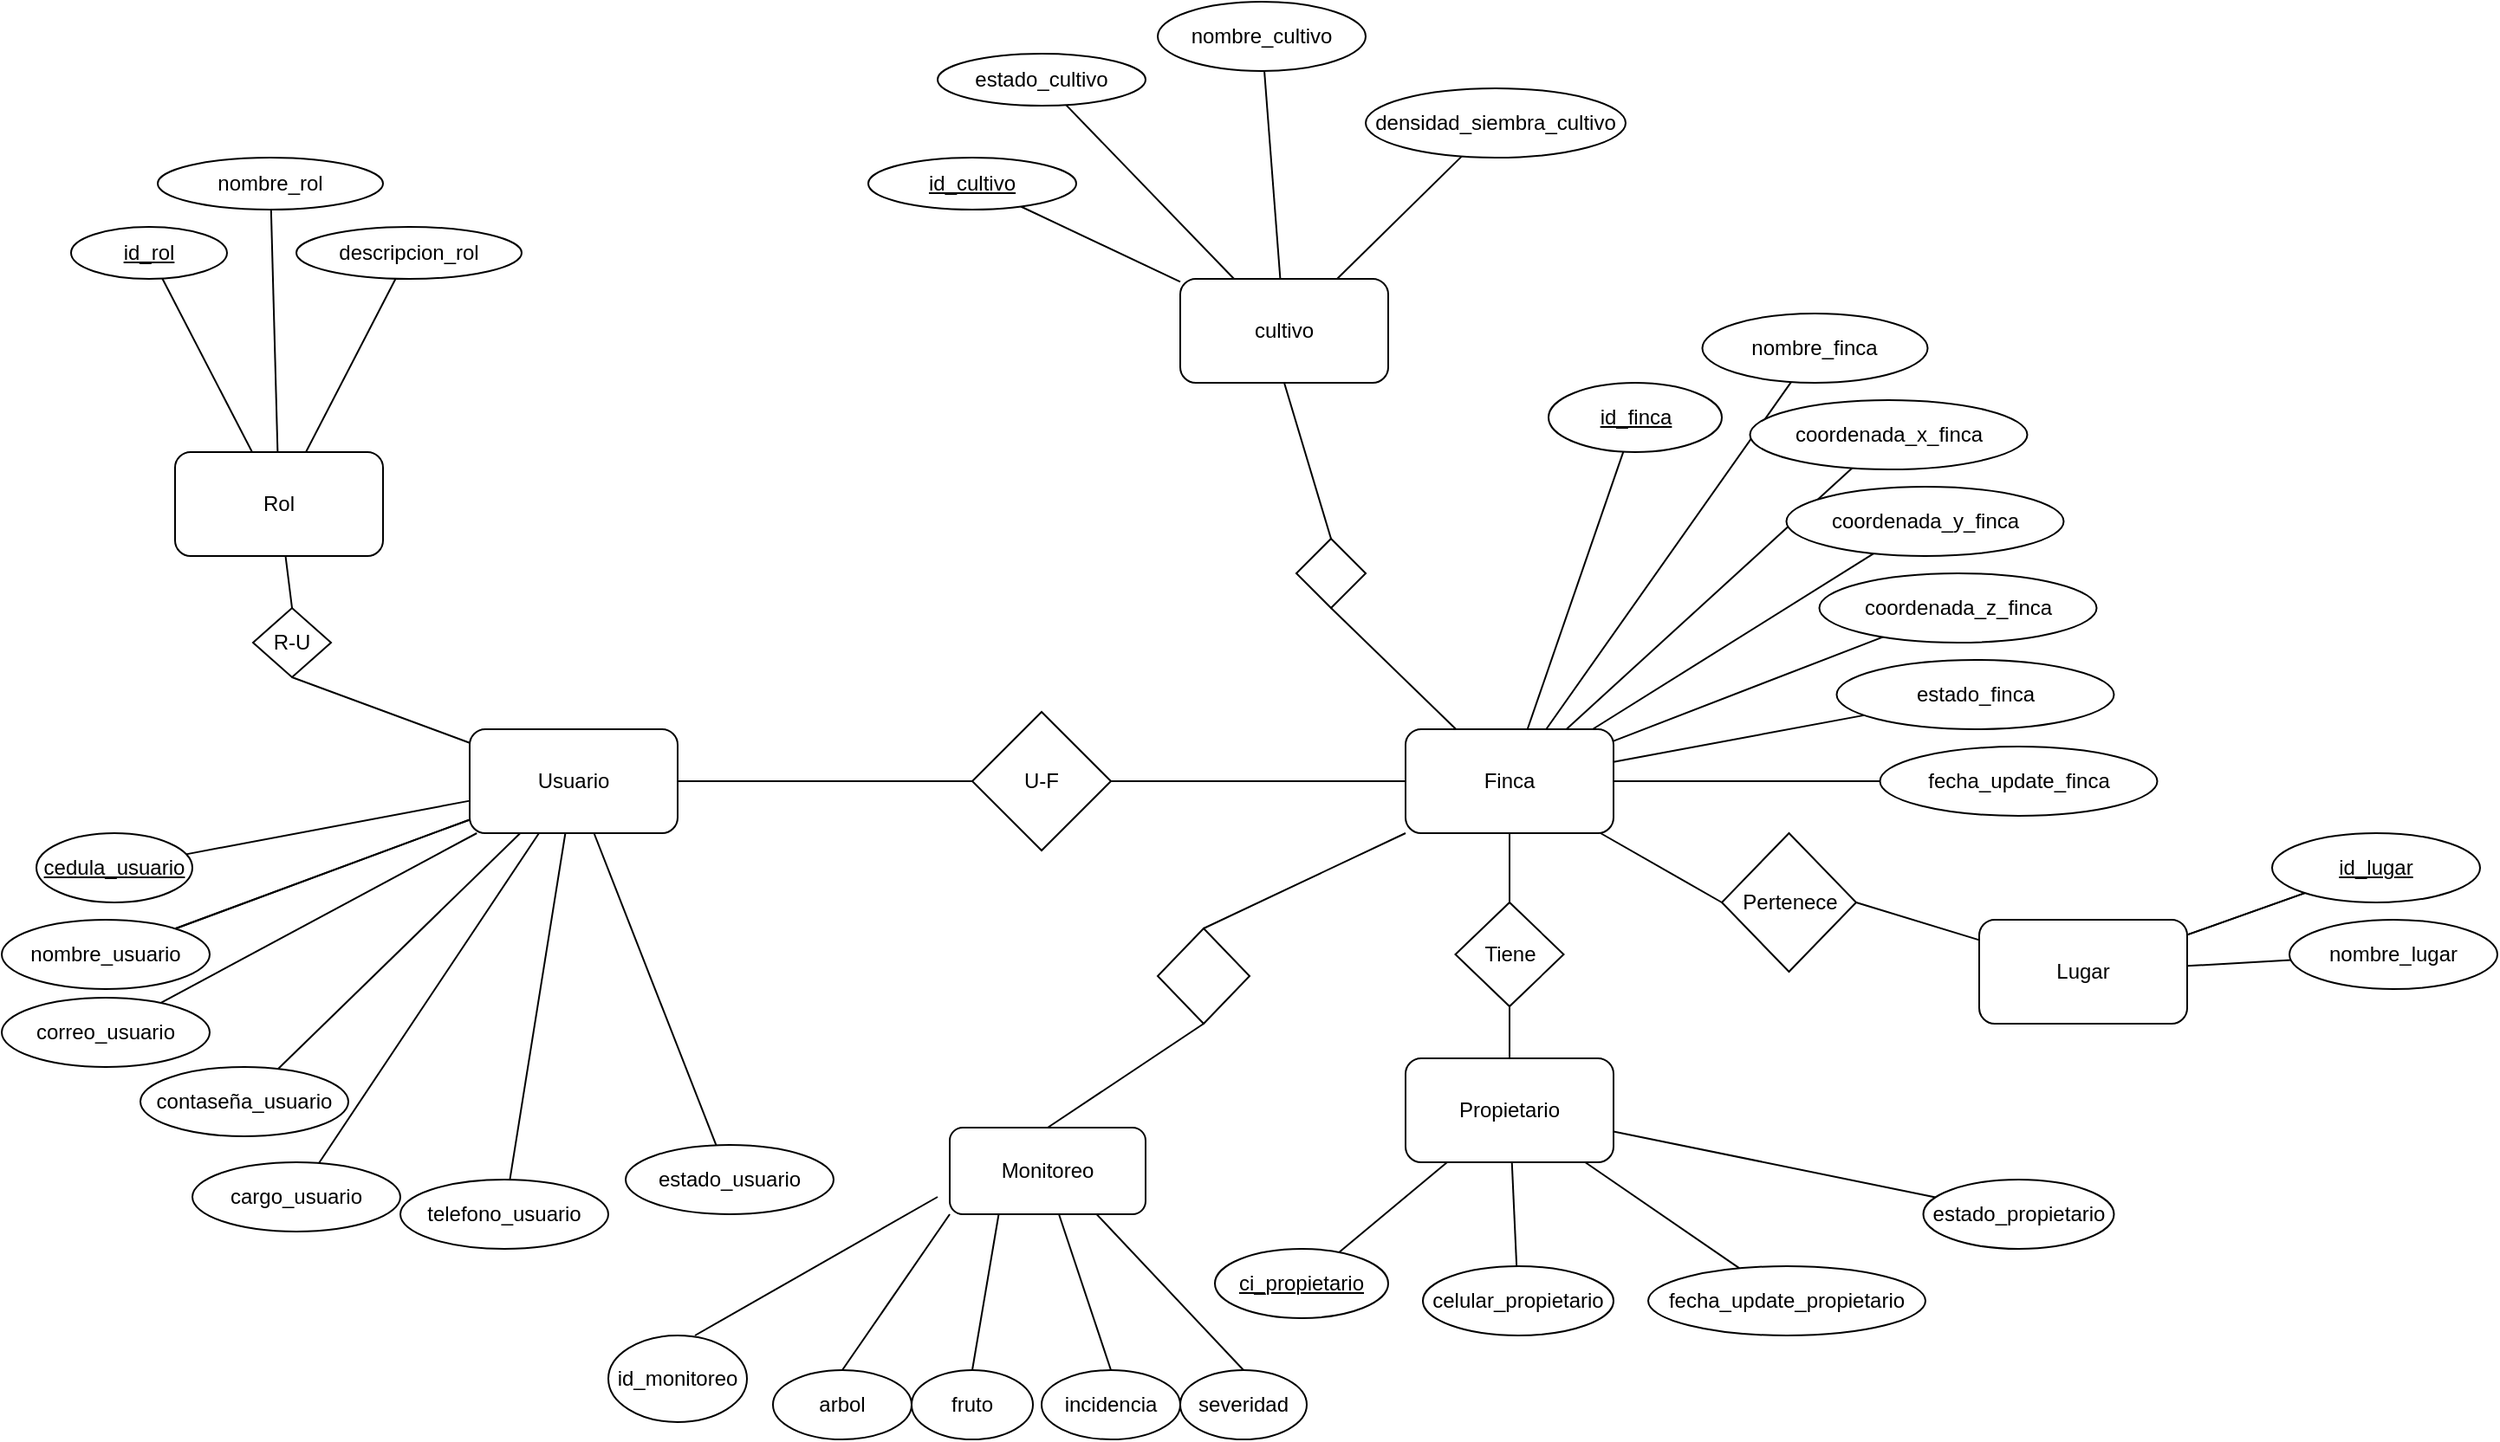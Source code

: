 <mxfile>
    <diagram id="jyW8JxsWtq4WicKM2LIg" name="modeloRelacional">
        <mxGraphModel dx="1747" dy="912" grid="1" gridSize="10" guides="1" tooltips="1" connect="1" arrows="1" fold="1" page="1" pageScale="1" pageWidth="827" pageHeight="1169" math="0" shadow="0">
            <root>
                <mxCell id="0"/>
                <mxCell id="1" parent="0"/>
                <mxCell id="qd1KYu5MEd3o7Prh5PEI-12" value="" style="edgeStyle=none;rounded=0;orthogonalLoop=1;jettySize=auto;html=1;endArrow=none;endFill=0;" edge="1" parent="1" source="2" target="qd1KYu5MEd3o7Prh5PEI-11">
                    <mxGeometry relative="1" as="geometry"/>
                </mxCell>
                <mxCell id="qd1KYu5MEd3o7Prh5PEI-14" value="" style="edgeStyle=none;rounded=0;orthogonalLoop=1;jettySize=auto;html=1;endArrow=none;endFill=0;entryX=0.5;entryY=1;entryDx=0;entryDy=0;" edge="1" parent="1" source="2" target="qd1KYu5MEd3o7Prh5PEI-13">
                    <mxGeometry relative="1" as="geometry"/>
                </mxCell>
                <mxCell id="qd1KYu5MEd3o7Prh5PEI-19" value="" style="edgeStyle=none;rounded=0;orthogonalLoop=1;jettySize=auto;html=1;endArrow=none;endFill=0;" edge="1" parent="1" source="2" target="qd1KYu5MEd3o7Prh5PEI-11">
                    <mxGeometry relative="1" as="geometry"/>
                </mxCell>
                <mxCell id="qd1KYu5MEd3o7Prh5PEI-27" style="edgeStyle=none;rounded=0;orthogonalLoop=1;jettySize=auto;html=1;endArrow=none;endFill=0;" edge="1" parent="1" source="2" target="qd1KYu5MEd3o7Prh5PEI-20">
                    <mxGeometry relative="1" as="geometry"/>
                </mxCell>
                <mxCell id="qd1KYu5MEd3o7Prh5PEI-28" style="edgeStyle=none;rounded=0;orthogonalLoop=1;jettySize=auto;html=1;endArrow=none;endFill=0;" edge="1" parent="1" source="2" target="qd1KYu5MEd3o7Prh5PEI-22">
                    <mxGeometry relative="1" as="geometry"/>
                </mxCell>
                <mxCell id="qd1KYu5MEd3o7Prh5PEI-29" style="edgeStyle=none;rounded=0;orthogonalLoop=1;jettySize=auto;html=1;endArrow=none;endFill=0;" edge="1" parent="1" source="2" target="qd1KYu5MEd3o7Prh5PEI-23">
                    <mxGeometry relative="1" as="geometry"/>
                </mxCell>
                <mxCell id="qd1KYu5MEd3o7Prh5PEI-32" style="edgeStyle=none;rounded=0;orthogonalLoop=1;jettySize=auto;html=1;endArrow=none;endFill=0;" edge="1" parent="1" source="2" target="qd1KYu5MEd3o7Prh5PEI-25">
                    <mxGeometry relative="1" as="geometry"/>
                </mxCell>
                <mxCell id="qd1KYu5MEd3o7Prh5PEI-33" style="edgeStyle=none;rounded=0;orthogonalLoop=1;jettySize=auto;html=1;endArrow=none;endFill=0;" edge="1" parent="1" source="2" target="qd1KYu5MEd3o7Prh5PEI-26">
                    <mxGeometry relative="1" as="geometry"/>
                </mxCell>
                <mxCell id="qd1KYu5MEd3o7Prh5PEI-34" style="edgeStyle=none;rounded=0;orthogonalLoop=1;jettySize=auto;html=1;endArrow=none;endFill=0;" edge="1" parent="1" source="2" target="qd1KYu5MEd3o7Prh5PEI-21">
                    <mxGeometry relative="1" as="geometry"/>
                </mxCell>
                <mxCell id="qd1KYu5MEd3o7Prh5PEI-100" value="" style="edgeStyle=none;rounded=0;orthogonalLoop=1;jettySize=auto;html=1;endArrow=none;endFill=0;" edge="1" parent="1" source="2" target="qd1KYu5MEd3o7Prh5PEI-99">
                    <mxGeometry relative="1" as="geometry"/>
                </mxCell>
                <mxCell id="2" value="Usuario" style="rounded=1;whiteSpace=wrap;html=1;" parent="1" vertex="1">
                    <mxGeometry x="310" y="480" width="120" height="60" as="geometry"/>
                </mxCell>
                <mxCell id="qd1KYu5MEd3o7Prh5PEI-6" style="rounded=0;orthogonalLoop=1;jettySize=auto;html=1;endArrow=none;endFill=0;" edge="1" parent="1" source="qd1KYu5MEd3o7Prh5PEI-2" target="qd1KYu5MEd3o7Prh5PEI-3">
                    <mxGeometry relative="1" as="geometry"/>
                </mxCell>
                <mxCell id="qd1KYu5MEd3o7Prh5PEI-7" style="rounded=0;orthogonalLoop=1;jettySize=auto;html=1;endArrow=none;endFill=0;" edge="1" parent="1" source="qd1KYu5MEd3o7Prh5PEI-2" target="qd1KYu5MEd3o7Prh5PEI-5">
                    <mxGeometry relative="1" as="geometry"/>
                </mxCell>
                <mxCell id="qd1KYu5MEd3o7Prh5PEI-8" style="edgeStyle=none;rounded=0;orthogonalLoop=1;jettySize=auto;html=1;endArrow=none;endFill=0;" edge="1" parent="1" source="qd1KYu5MEd3o7Prh5PEI-2" target="qd1KYu5MEd3o7Prh5PEI-4">
                    <mxGeometry relative="1" as="geometry"/>
                </mxCell>
                <mxCell id="qd1KYu5MEd3o7Prh5PEI-15" style="edgeStyle=none;rounded=0;orthogonalLoop=1;jettySize=auto;html=1;entryX=0.5;entryY=0;entryDx=0;entryDy=0;endArrow=none;endFill=0;" edge="1" parent="1" source="qd1KYu5MEd3o7Prh5PEI-2" target="qd1KYu5MEd3o7Prh5PEI-13">
                    <mxGeometry relative="1" as="geometry"/>
                </mxCell>
                <mxCell id="qd1KYu5MEd3o7Prh5PEI-2" value="Rol" style="rounded=1;whiteSpace=wrap;html=1;" vertex="1" parent="1">
                    <mxGeometry x="140" y="320" width="120" height="60" as="geometry"/>
                </mxCell>
                <mxCell id="qd1KYu5MEd3o7Prh5PEI-3" value="&lt;u&gt;id_rol&lt;/u&gt;" style="ellipse;whiteSpace=wrap;html=1;" vertex="1" parent="1">
                    <mxGeometry x="80" y="190" width="90" height="30" as="geometry"/>
                </mxCell>
                <mxCell id="qd1KYu5MEd3o7Prh5PEI-4" value="nombre_rol" style="ellipse;whiteSpace=wrap;html=1;" vertex="1" parent="1">
                    <mxGeometry x="130" y="150" width="130" height="30" as="geometry"/>
                </mxCell>
                <mxCell id="qd1KYu5MEd3o7Prh5PEI-5" value="descripcion_rol" style="ellipse;whiteSpace=wrap;html=1;" vertex="1" parent="1">
                    <mxGeometry x="210" y="190" width="130" height="30" as="geometry"/>
                </mxCell>
                <mxCell id="qd1KYu5MEd3o7Prh5PEI-11" value="nombre_usuario" style="ellipse;whiteSpace=wrap;html=1;rounded=1;" vertex="1" parent="1">
                    <mxGeometry x="40" y="590" width="120" height="40" as="geometry"/>
                </mxCell>
                <mxCell id="qd1KYu5MEd3o7Prh5PEI-13" value="R-U" style="rhombus;whiteSpace=wrap;html=1;rounded=1;arcSize=0;" vertex="1" parent="1">
                    <mxGeometry x="185" y="410" width="45" height="40" as="geometry"/>
                </mxCell>
                <mxCell id="qd1KYu5MEd3o7Prh5PEI-20" value="&lt;u&gt;cedula_usuario&lt;/u&gt;" style="ellipse;whiteSpace=wrap;html=1;rounded=1;" vertex="1" parent="1">
                    <mxGeometry x="60" y="540" width="90" height="40" as="geometry"/>
                </mxCell>
                <mxCell id="qd1KYu5MEd3o7Prh5PEI-21" value="correo_usuario" style="ellipse;whiteSpace=wrap;html=1;rounded=1;" vertex="1" parent="1">
                    <mxGeometry x="40" y="635" width="120" height="40" as="geometry"/>
                </mxCell>
                <mxCell id="qd1KYu5MEd3o7Prh5PEI-22" value="cargo_usuario" style="ellipse;whiteSpace=wrap;html=1;rounded=1;" vertex="1" parent="1">
                    <mxGeometry x="150" y="730" width="120" height="40" as="geometry"/>
                </mxCell>
                <mxCell id="qd1KYu5MEd3o7Prh5PEI-23" value="telefono_usuario" style="ellipse;whiteSpace=wrap;html=1;rounded=1;" vertex="1" parent="1">
                    <mxGeometry x="270" y="740" width="120" height="40" as="geometry"/>
                </mxCell>
                <mxCell id="qd1KYu5MEd3o7Prh5PEI-25" value="estado_usuario" style="ellipse;whiteSpace=wrap;html=1;rounded=1;" vertex="1" parent="1">
                    <mxGeometry x="400" y="720" width="120" height="40" as="geometry"/>
                </mxCell>
                <mxCell id="qd1KYu5MEd3o7Prh5PEI-26" value="contaseña_usuario" style="ellipse;whiteSpace=wrap;html=1;rounded=1;" vertex="1" parent="1">
                    <mxGeometry x="120" y="675" width="120" height="40" as="geometry"/>
                </mxCell>
                <mxCell id="qd1KYu5MEd3o7Prh5PEI-37" value="" style="edgeStyle=none;rounded=0;orthogonalLoop=1;jettySize=auto;html=1;endArrow=none;endFill=0;" edge="1" parent="1" source="qd1KYu5MEd3o7Prh5PEI-35" target="qd1KYu5MEd3o7Prh5PEI-36">
                    <mxGeometry relative="1" as="geometry"/>
                </mxCell>
                <mxCell id="qd1KYu5MEd3o7Prh5PEI-41" style="edgeStyle=none;rounded=0;orthogonalLoop=1;jettySize=auto;html=1;endArrow=none;endFill=0;" edge="1" parent="1" source="qd1KYu5MEd3o7Prh5PEI-35" target="qd1KYu5MEd3o7Prh5PEI-39">
                    <mxGeometry relative="1" as="geometry"/>
                </mxCell>
                <mxCell id="qd1KYu5MEd3o7Prh5PEI-42" style="edgeStyle=none;rounded=0;orthogonalLoop=1;jettySize=auto;html=1;endArrow=none;endFill=0;" edge="1" parent="1" source="qd1KYu5MEd3o7Prh5PEI-35" target="qd1KYu5MEd3o7Prh5PEI-40">
                    <mxGeometry relative="1" as="geometry"/>
                </mxCell>
                <mxCell id="qd1KYu5MEd3o7Prh5PEI-35" value="cultivo" style="rounded=1;whiteSpace=wrap;html=1;" vertex="1" parent="1">
                    <mxGeometry x="720" y="220" width="120" height="60" as="geometry"/>
                </mxCell>
                <mxCell id="qd1KYu5MEd3o7Prh5PEI-36" value="&lt;u&gt;id_cultivo&lt;/u&gt;" style="ellipse;whiteSpace=wrap;html=1;rounded=1;" vertex="1" parent="1">
                    <mxGeometry x="540" y="150" width="120" height="30" as="geometry"/>
                </mxCell>
                <mxCell id="qd1KYu5MEd3o7Prh5PEI-39" value="nombre_cultivo" style="ellipse;whiteSpace=wrap;html=1;rounded=1;" vertex="1" parent="1">
                    <mxGeometry x="707" y="60" width="120" height="40" as="geometry"/>
                </mxCell>
                <mxCell id="qd1KYu5MEd3o7Prh5PEI-40" value="densidad_siembra_cultivo" style="ellipse;whiteSpace=wrap;html=1;rounded=1;" vertex="1" parent="1">
                    <mxGeometry x="827" y="110" width="150" height="40" as="geometry"/>
                </mxCell>
                <mxCell id="qd1KYu5MEd3o7Prh5PEI-45" value="" style="edgeStyle=none;rounded=0;orthogonalLoop=1;jettySize=auto;html=1;endArrow=none;endFill=0;" edge="1" parent="1" source="qd1KYu5MEd3o7Prh5PEI-43" target="qd1KYu5MEd3o7Prh5PEI-44">
                    <mxGeometry relative="1" as="geometry"/>
                </mxCell>
                <mxCell id="qd1KYu5MEd3o7Prh5PEI-47" style="edgeStyle=none;rounded=0;orthogonalLoop=1;jettySize=auto;html=1;endArrow=none;endFill=0;" edge="1" parent="1" source="qd1KYu5MEd3o7Prh5PEI-43" target="qd1KYu5MEd3o7Prh5PEI-46">
                    <mxGeometry relative="1" as="geometry"/>
                </mxCell>
                <mxCell id="qd1KYu5MEd3o7Prh5PEI-58" value="" style="edgeStyle=none;rounded=0;orthogonalLoop=1;jettySize=auto;html=1;endArrow=none;endFill=0;entryX=0.5;entryY=0;entryDx=0;entryDy=0;" edge="1" parent="1" source="qd1KYu5MEd3o7Prh5PEI-43" target="qd1KYu5MEd3o7Prh5PEI-57">
                    <mxGeometry relative="1" as="geometry"/>
                </mxCell>
                <mxCell id="qd1KYu5MEd3o7Prh5PEI-63" style="edgeStyle=none;rounded=0;orthogonalLoop=1;jettySize=auto;html=1;endArrow=none;endFill=0;" edge="1" parent="1" source="qd1KYu5MEd3o7Prh5PEI-43" target="qd1KYu5MEd3o7Prh5PEI-60">
                    <mxGeometry relative="1" as="geometry"/>
                </mxCell>
                <mxCell id="qd1KYu5MEd3o7Prh5PEI-64" style="edgeStyle=none;rounded=0;orthogonalLoop=1;jettySize=auto;html=1;endArrow=none;endFill=0;" edge="1" parent="1" source="qd1KYu5MEd3o7Prh5PEI-43" target="qd1KYu5MEd3o7Prh5PEI-61">
                    <mxGeometry relative="1" as="geometry"/>
                </mxCell>
                <mxCell id="qd1KYu5MEd3o7Prh5PEI-65" style="edgeStyle=none;rounded=0;orthogonalLoop=1;jettySize=auto;html=1;endArrow=none;endFill=0;" edge="1" parent="1" source="qd1KYu5MEd3o7Prh5PEI-43" target="qd1KYu5MEd3o7Prh5PEI-62">
                    <mxGeometry relative="1" as="geometry"/>
                </mxCell>
                <mxCell id="qd1KYu5MEd3o7Prh5PEI-69" value="" style="edgeStyle=none;rounded=0;orthogonalLoop=1;jettySize=auto;html=1;endArrow=none;endFill=0;entryX=0.5;entryY=1;entryDx=0;entryDy=0;" edge="1" parent="1" source="qd1KYu5MEd3o7Prh5PEI-43" target="qd1KYu5MEd3o7Prh5PEI-68">
                    <mxGeometry relative="1" as="geometry"/>
                </mxCell>
                <mxCell id="qd1KYu5MEd3o7Prh5PEI-77" style="edgeStyle=none;rounded=0;orthogonalLoop=1;jettySize=auto;html=1;endArrow=none;endFill=0;" edge="1" parent="1" source="qd1KYu5MEd3o7Prh5PEI-43" target="qd1KYu5MEd3o7Prh5PEI-76">
                    <mxGeometry relative="1" as="geometry"/>
                </mxCell>
                <mxCell id="qd1KYu5MEd3o7Prh5PEI-95" value="" style="edgeStyle=none;rounded=0;orthogonalLoop=1;jettySize=auto;html=1;endArrow=none;endFill=0;entryX=0;entryY=0.5;entryDx=0;entryDy=0;" edge="1" parent="1" source="qd1KYu5MEd3o7Prh5PEI-43" target="qd1KYu5MEd3o7Prh5PEI-94">
                    <mxGeometry relative="1" as="geometry"/>
                </mxCell>
                <mxCell id="qd1KYu5MEd3o7Prh5PEI-101" style="edgeStyle=none;rounded=0;orthogonalLoop=1;jettySize=auto;html=1;endArrow=none;endFill=0;entryX=1;entryY=0.5;entryDx=0;entryDy=0;" edge="1" parent="1" source="qd1KYu5MEd3o7Prh5PEI-43" target="qd1KYu5MEd3o7Prh5PEI-99">
                    <mxGeometry relative="1" as="geometry">
                        <mxPoint x="560" y="500" as="targetPoint"/>
                    </mxGeometry>
                </mxCell>
                <mxCell id="qd1KYu5MEd3o7Prh5PEI-105" style="edgeStyle=none;rounded=0;orthogonalLoop=1;jettySize=auto;html=1;endArrow=none;endFill=0;" edge="1" parent="1" source="qd1KYu5MEd3o7Prh5PEI-43" target="qd1KYu5MEd3o7Prh5PEI-104">
                    <mxGeometry relative="1" as="geometry"/>
                </mxCell>
                <mxCell id="qd1KYu5MEd3o7Prh5PEI-43" value="Finca" style="rounded=1;whiteSpace=wrap;html=1;" vertex="1" parent="1">
                    <mxGeometry x="850" y="480" width="120" height="60" as="geometry"/>
                </mxCell>
                <mxCell id="qd1KYu5MEd3o7Prh5PEI-44" value="&lt;u&gt;id_finca&lt;/u&gt;" style="ellipse;whiteSpace=wrap;html=1;rounded=1;" vertex="1" parent="1">
                    <mxGeometry x="932.5" y="280" width="100" height="40" as="geometry"/>
                </mxCell>
                <mxCell id="qd1KYu5MEd3o7Prh5PEI-46" value="nombre_finca" style="ellipse;whiteSpace=wrap;html=1;rounded=1;" vertex="1" parent="1">
                    <mxGeometry x="1021.25" y="240" width="130" height="40" as="geometry"/>
                </mxCell>
                <mxCell id="qd1KYu5MEd3o7Prh5PEI-50" value="" style="edgeStyle=none;rounded=0;orthogonalLoop=1;jettySize=auto;html=1;endArrow=none;endFill=0;" edge="1" parent="1" source="qd1KYu5MEd3o7Prh5PEI-48" target="qd1KYu5MEd3o7Prh5PEI-49">
                    <mxGeometry relative="1" as="geometry"/>
                </mxCell>
                <mxCell id="qd1KYu5MEd3o7Prh5PEI-54" style="edgeStyle=none;rounded=0;orthogonalLoop=1;jettySize=auto;html=1;endArrow=none;endFill=0;" edge="1" parent="1" source="qd1KYu5MEd3o7Prh5PEI-48" target="qd1KYu5MEd3o7Prh5PEI-53">
                    <mxGeometry relative="1" as="geometry"/>
                </mxCell>
                <mxCell id="qd1KYu5MEd3o7Prh5PEI-56" style="edgeStyle=none;rounded=0;orthogonalLoop=1;jettySize=auto;html=1;endArrow=none;endFill=0;" edge="1" parent="1" source="qd1KYu5MEd3o7Prh5PEI-48" target="qd1KYu5MEd3o7Prh5PEI-52">
                    <mxGeometry relative="1" as="geometry"/>
                </mxCell>
                <mxCell id="qd1KYu5MEd3o7Prh5PEI-59" style="edgeStyle=none;rounded=0;orthogonalLoop=1;jettySize=auto;html=1;entryX=0.5;entryY=1;entryDx=0;entryDy=0;endArrow=none;endFill=0;" edge="1" parent="1" source="qd1KYu5MEd3o7Prh5PEI-48" target="qd1KYu5MEd3o7Prh5PEI-57">
                    <mxGeometry relative="1" as="geometry"/>
                </mxCell>
                <mxCell id="qd1KYu5MEd3o7Prh5PEI-81" style="edgeStyle=none;rounded=0;orthogonalLoop=1;jettySize=auto;html=1;endArrow=none;endFill=0;" edge="1" parent="1" source="qd1KYu5MEd3o7Prh5PEI-48" target="qd1KYu5MEd3o7Prh5PEI-80">
                    <mxGeometry relative="1" as="geometry"/>
                </mxCell>
                <mxCell id="qd1KYu5MEd3o7Prh5PEI-48" value="Propietario" style="rounded=1;whiteSpace=wrap;html=1;" vertex="1" parent="1">
                    <mxGeometry x="850" y="670" width="120" height="60" as="geometry"/>
                </mxCell>
                <mxCell id="qd1KYu5MEd3o7Prh5PEI-49" value="&lt;u&gt;ci_propietario&lt;/u&gt;" style="ellipse;whiteSpace=wrap;html=1;rounded=1;" vertex="1" parent="1">
                    <mxGeometry x="740" y="780" width="100" height="40" as="geometry"/>
                </mxCell>
                <mxCell id="qd1KYu5MEd3o7Prh5PEI-52" value="fecha_update_propietario" style="ellipse;whiteSpace=wrap;html=1;rounded=1;" vertex="1" parent="1">
                    <mxGeometry x="990" y="790" width="160" height="40" as="geometry"/>
                </mxCell>
                <mxCell id="qd1KYu5MEd3o7Prh5PEI-53" value="celular_propietario" style="ellipse;whiteSpace=wrap;html=1;rounded=1;" vertex="1" parent="1">
                    <mxGeometry x="860" y="790" width="110" height="40" as="geometry"/>
                </mxCell>
                <mxCell id="qd1KYu5MEd3o7Prh5PEI-57" value="Tiene" style="rhombus;whiteSpace=wrap;html=1;rounded=1;arcSize=0;" vertex="1" parent="1">
                    <mxGeometry x="878.75" y="580" width="62.5" height="60" as="geometry"/>
                </mxCell>
                <mxCell id="qd1KYu5MEd3o7Prh5PEI-60" value="coordenada_x_finca" style="ellipse;whiteSpace=wrap;html=1;rounded=1;" vertex="1" parent="1">
                    <mxGeometry x="1048.75" y="290" width="160" height="40" as="geometry"/>
                </mxCell>
                <mxCell id="qd1KYu5MEd3o7Prh5PEI-61" value="coordenada_y_finca" style="ellipse;whiteSpace=wrap;html=1;rounded=1;" vertex="1" parent="1">
                    <mxGeometry x="1069.75" y="340" width="160" height="40" as="geometry"/>
                </mxCell>
                <mxCell id="qd1KYu5MEd3o7Prh5PEI-62" value="coordenada_z_finca" style="ellipse;whiteSpace=wrap;html=1;rounded=1;" vertex="1" parent="1">
                    <mxGeometry x="1088.75" y="390" width="160" height="40" as="geometry"/>
                </mxCell>
                <mxCell id="qd1KYu5MEd3o7Prh5PEI-70" style="edgeStyle=none;rounded=0;orthogonalLoop=1;jettySize=auto;html=1;endArrow=none;endFill=0;exitX=0.5;exitY=0;exitDx=0;exitDy=0;entryX=0.5;entryY=1;entryDx=0;entryDy=0;" edge="1" parent="1" source="qd1KYu5MEd3o7Prh5PEI-68" target="qd1KYu5MEd3o7Prh5PEI-35">
                    <mxGeometry relative="1" as="geometry">
                        <mxPoint x="807" y="320" as="targetPoint"/>
                    </mxGeometry>
                </mxCell>
                <mxCell id="qd1KYu5MEd3o7Prh5PEI-68" value="" style="rhombus;whiteSpace=wrap;html=1;rounded=1;arcSize=0;" vertex="1" parent="1">
                    <mxGeometry x="787" y="370" width="40" height="40" as="geometry"/>
                </mxCell>
                <mxCell id="qd1KYu5MEd3o7Prh5PEI-76" value="estado_finca" style="ellipse;whiteSpace=wrap;html=1;rounded=1;" vertex="1" parent="1">
                    <mxGeometry x="1098.75" y="440" width="160" height="40" as="geometry"/>
                </mxCell>
                <mxCell id="qd1KYu5MEd3o7Prh5PEI-80" value="estado_propietario" style="ellipse;whiteSpace=wrap;html=1;rounded=1;" vertex="1" parent="1">
                    <mxGeometry x="1148.75" y="740" width="110" height="40" as="geometry"/>
                </mxCell>
                <mxCell id="qd1KYu5MEd3o7Prh5PEI-87" value="" style="edgeStyle=none;rounded=0;orthogonalLoop=1;jettySize=auto;html=1;endArrow=none;endFill=0;" edge="1" parent="1" source="qd1KYu5MEd3o7Prh5PEI-85" target="qd1KYu5MEd3o7Prh5PEI-86">
                    <mxGeometry relative="1" as="geometry"/>
                </mxCell>
                <mxCell id="qd1KYu5MEd3o7Prh5PEI-89" value="" style="edgeStyle=none;rounded=0;orthogonalLoop=1;jettySize=auto;html=1;endArrow=none;endFill=0;" edge="1" parent="1" source="qd1KYu5MEd3o7Prh5PEI-85" target="qd1KYu5MEd3o7Prh5PEI-86">
                    <mxGeometry relative="1" as="geometry"/>
                </mxCell>
                <mxCell id="qd1KYu5MEd3o7Prh5PEI-91" value="" style="edgeStyle=none;rounded=0;orthogonalLoop=1;jettySize=auto;html=1;endArrow=none;endFill=0;" edge="1" parent="1" source="qd1KYu5MEd3o7Prh5PEI-85" target="qd1KYu5MEd3o7Prh5PEI-90">
                    <mxGeometry relative="1" as="geometry"/>
                </mxCell>
                <mxCell id="qd1KYu5MEd3o7Prh5PEI-96" style="edgeStyle=none;rounded=0;orthogonalLoop=1;jettySize=auto;html=1;entryX=1;entryY=0.5;entryDx=0;entryDy=0;endArrow=none;endFill=0;" edge="1" parent="1" source="qd1KYu5MEd3o7Prh5PEI-85" target="qd1KYu5MEd3o7Prh5PEI-94">
                    <mxGeometry relative="1" as="geometry"/>
                </mxCell>
                <mxCell id="qd1KYu5MEd3o7Prh5PEI-85" value="Lugar" style="rounded=1;whiteSpace=wrap;html=1;" vertex="1" parent="1">
                    <mxGeometry x="1181" y="590" width="120" height="60" as="geometry"/>
                </mxCell>
                <mxCell id="qd1KYu5MEd3o7Prh5PEI-86" value="&lt;u&gt;id_lugar&lt;/u&gt;" style="ellipse;whiteSpace=wrap;html=1;rounded=1;" vertex="1" parent="1">
                    <mxGeometry x="1350" y="540" width="120" height="40" as="geometry"/>
                </mxCell>
                <mxCell id="qd1KYu5MEd3o7Prh5PEI-90" value="nombre_lugar" style="ellipse;whiteSpace=wrap;html=1;rounded=1;" vertex="1" parent="1">
                    <mxGeometry x="1360" y="590" width="120" height="40" as="geometry"/>
                </mxCell>
                <mxCell id="qd1KYu5MEd3o7Prh5PEI-94" value="Pertenece" style="rhombus;whiteSpace=wrap;html=1;rounded=1;arcSize=0;" vertex="1" parent="1">
                    <mxGeometry x="1032.5" y="540" width="77.5" height="80" as="geometry"/>
                </mxCell>
                <mxCell id="qd1KYu5MEd3o7Prh5PEI-98" style="edgeStyle=none;rounded=0;orthogonalLoop=1;jettySize=auto;html=1;endArrow=none;endFill=0;" edge="1" parent="1" source="qd1KYu5MEd3o7Prh5PEI-97" target="qd1KYu5MEd3o7Prh5PEI-35">
                    <mxGeometry relative="1" as="geometry"/>
                </mxCell>
                <mxCell id="qd1KYu5MEd3o7Prh5PEI-97" value="estado_cultivo" style="ellipse;whiteSpace=wrap;html=1;rounded=1;" vertex="1" parent="1">
                    <mxGeometry x="580" y="90" width="120" height="30" as="geometry"/>
                </mxCell>
                <mxCell id="qd1KYu5MEd3o7Prh5PEI-99" value="U-F" style="rhombus;whiteSpace=wrap;html=1;rounded=1;arcSize=0;" vertex="1" parent="1">
                    <mxGeometry x="600" y="470" width="80" height="80" as="geometry"/>
                </mxCell>
                <mxCell id="qd1KYu5MEd3o7Prh5PEI-104" value="fecha_update_finca" style="ellipse;whiteSpace=wrap;html=1;rounded=1;" vertex="1" parent="1">
                    <mxGeometry x="1123.75" y="490" width="160" height="40" as="geometry"/>
                </mxCell>
                <mxCell id="10" value="" style="rhombus;whiteSpace=wrap;html=1;" vertex="1" parent="1">
                    <mxGeometry x="707" y="595" width="53" height="55" as="geometry"/>
                </mxCell>
                <mxCell id="11" value="" style="endArrow=none;html=1;entryX=0;entryY=1;entryDx=0;entryDy=0;exitX=0.5;exitY=0;exitDx=0;exitDy=0;" edge="1" parent="1" source="10" target="qd1KYu5MEd3o7Prh5PEI-43">
                    <mxGeometry width="50" height="50" relative="1" as="geometry">
                        <mxPoint x="650" y="510" as="sourcePoint"/>
                        <mxPoint x="700" y="460" as="targetPoint"/>
                    </mxGeometry>
                </mxCell>
                <mxCell id="12" value="Monitoreo" style="rounded=1;whiteSpace=wrap;html=1;" vertex="1" parent="1">
                    <mxGeometry x="587" y="710" width="113" height="50" as="geometry"/>
                </mxCell>
                <mxCell id="13" value="" style="endArrow=none;html=1;entryX=0.5;entryY=1;entryDx=0;entryDy=0;exitX=0.5;exitY=0;exitDx=0;exitDy=0;" edge="1" parent="1" source="12" target="10">
                    <mxGeometry width="50" height="50" relative="1" as="geometry">
                        <mxPoint x="650" y="510" as="sourcePoint"/>
                        <mxPoint x="700" y="460" as="targetPoint"/>
                    </mxGeometry>
                </mxCell>
                <mxCell id="15" value="arbol" style="ellipse;whiteSpace=wrap;html=1;" vertex="1" parent="1">
                    <mxGeometry x="485" y="850" width="80" height="40" as="geometry"/>
                </mxCell>
                <mxCell id="16" value="fruto" style="ellipse;whiteSpace=wrap;html=1;" vertex="1" parent="1">
                    <mxGeometry x="565" y="850" width="70" height="40" as="geometry"/>
                </mxCell>
                <mxCell id="17" value="incidencia" style="ellipse;whiteSpace=wrap;html=1;" vertex="1" parent="1">
                    <mxGeometry x="640" y="850" width="80" height="40" as="geometry"/>
                </mxCell>
                <mxCell id="18" value="severidad" style="ellipse;whiteSpace=wrap;html=1;" vertex="1" parent="1">
                    <mxGeometry x="720" y="850" width="73" height="40" as="geometry"/>
                </mxCell>
                <mxCell id="19" value="" style="endArrow=none;html=1;entryX=0.5;entryY=0;entryDx=0;entryDy=0;exitX=0;exitY=1;exitDx=0;exitDy=0;" edge="1" parent="1" source="12" target="15">
                    <mxGeometry width="50" height="50" relative="1" as="geometry">
                        <mxPoint x="650" y="710" as="sourcePoint"/>
                        <mxPoint x="700" y="660" as="targetPoint"/>
                    </mxGeometry>
                </mxCell>
                <mxCell id="20" value="" style="endArrow=none;html=1;entryX=0.5;entryY=0;entryDx=0;entryDy=0;exitX=0.25;exitY=1;exitDx=0;exitDy=0;" edge="1" parent="1" source="12" target="16">
                    <mxGeometry width="50" height="50" relative="1" as="geometry">
                        <mxPoint x="650" y="710" as="sourcePoint"/>
                        <mxPoint x="700" y="660" as="targetPoint"/>
                    </mxGeometry>
                </mxCell>
                <mxCell id="21" value="" style="endArrow=none;html=1;entryX=0.5;entryY=0;entryDx=0;entryDy=0;" edge="1" parent="1" target="17">
                    <mxGeometry width="50" height="50" relative="1" as="geometry">
                        <mxPoint x="650" y="760" as="sourcePoint"/>
                        <mxPoint x="700" y="660" as="targetPoint"/>
                    </mxGeometry>
                </mxCell>
                <mxCell id="22" value="" style="endArrow=none;html=1;entryX=0.5;entryY=0;entryDx=0;entryDy=0;exitX=0.75;exitY=1;exitDx=0;exitDy=0;" edge="1" parent="1" source="12" target="18">
                    <mxGeometry width="50" height="50" relative="1" as="geometry">
                        <mxPoint x="650" y="710" as="sourcePoint"/>
                        <mxPoint x="700" y="660" as="targetPoint"/>
                    </mxGeometry>
                </mxCell>
                <mxCell id="23" value="" style="endArrow=none;html=1;" edge="1" parent="1">
                    <mxGeometry width="50" height="50" relative="1" as="geometry">
                        <mxPoint x="580" y="750" as="sourcePoint"/>
                        <mxPoint x="440" y="830" as="targetPoint"/>
                    </mxGeometry>
                </mxCell>
                <mxCell id="24" value="id_monitoreo" style="ellipse;whiteSpace=wrap;html=1;" vertex="1" parent="1">
                    <mxGeometry x="390" y="830" width="80" height="50" as="geometry"/>
                </mxCell>
            </root>
        </mxGraphModel>
    </diagram>
</mxfile>